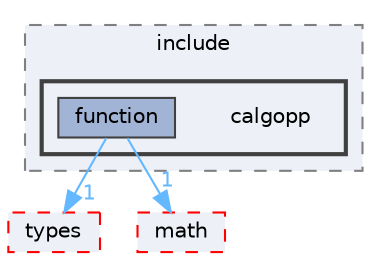 digraph "lib/function/include/calgopp"
{
 // LATEX_PDF_SIZE
  bgcolor="transparent";
  edge [fontname=Helvetica,fontsize=10,labelfontname=Helvetica,labelfontsize=10];
  node [fontname=Helvetica,fontsize=10,shape=box,height=0.2,width=0.4];
  compound=true
  subgraph clusterdir_766577a5e54e7f83eca4fd0ff9ff5c76 {
    graph [ bgcolor="#edf0f7", pencolor="grey50", label="include", fontname=Helvetica,fontsize=10 style="filled,dashed", URL="dir_766577a5e54e7f83eca4fd0ff9ff5c76.html",tooltip=""]
  subgraph clusterdir_47527aa265fc0213fba02d5068b62958 {
    graph [ bgcolor="#edf0f7", pencolor="grey25", label="", fontname=Helvetica,fontsize=10 style="filled,bold", URL="dir_47527aa265fc0213fba02d5068b62958.html",tooltip=""]
    dir_47527aa265fc0213fba02d5068b62958 [shape=plaintext, label="calgopp"];
  dir_d2b92af5a2cfbc9acf9c6f0ed7f1652b [label="function", fillcolor="#a2b4d6", color="grey25", style="filled", URL="dir_d2b92af5a2cfbc9acf9c6f0ed7f1652b.html",tooltip=""];
  }
  }
  dir_560694f03ee5bf1136d79e4f1ca1ca37 [label="types", fillcolor="#edf0f7", color="red", style="filled,dashed", URL="dir_560694f03ee5bf1136d79e4f1ca1ca37.html",tooltip=""];
  dir_a36354df93aef5eec904487b77fa4fab [label="math", fillcolor="#edf0f7", color="red", style="filled,dashed", URL="dir_a36354df93aef5eec904487b77fa4fab.html",tooltip=""];
  dir_d2b92af5a2cfbc9acf9c6f0ed7f1652b->dir_560694f03ee5bf1136d79e4f1ca1ca37 [headlabel="1", labeldistance=1.5 headhref="dir_000012_000028.html" color="steelblue1" fontcolor="steelblue1"];
  dir_d2b92af5a2cfbc9acf9c6f0ed7f1652b->dir_a36354df93aef5eec904487b77fa4fab [headlabel="1", labeldistance=1.5 headhref="dir_000012_000023.html" color="steelblue1" fontcolor="steelblue1"];
}
